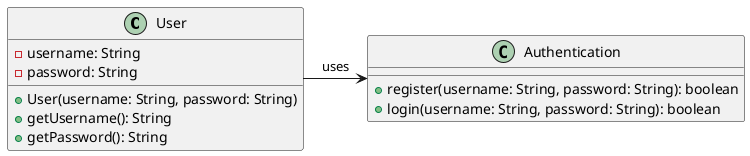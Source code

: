 @startuml
class User {
  -username: String
  -password: String
  +User(username: String, password: String)
  +getUsername(): String
  +getPassword(): String
}

class Authentication {
  +register(username: String, password: String): boolean
  +login(username: String, password: String): boolean
}
User -> Authentication : uses
@enduml
